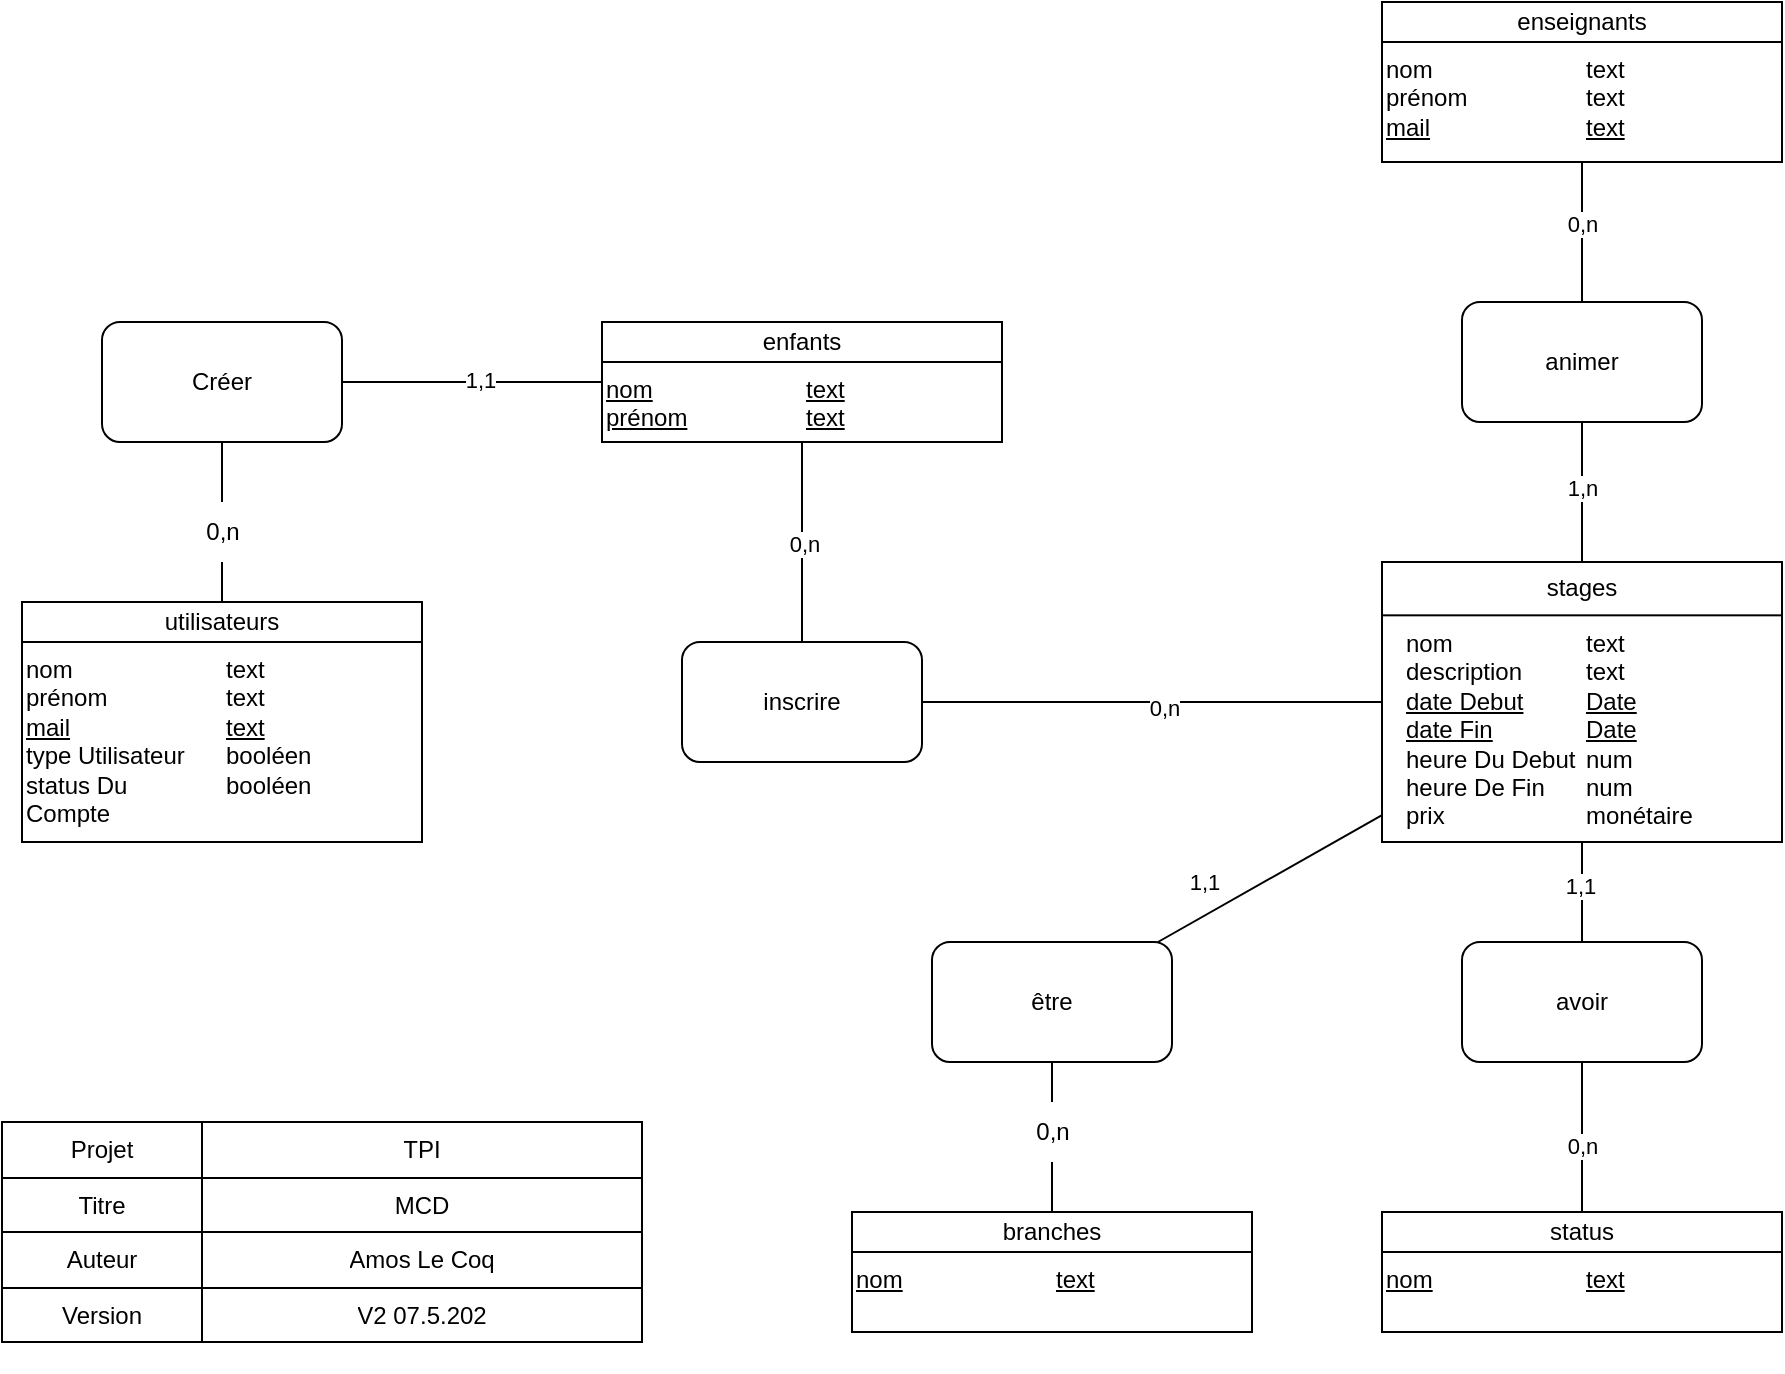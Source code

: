 <mxfile version="23.0.2" type="device">
  <diagram name="Page-1" id="2ca16b54-16f6-2749-3443-fa8db7711227">
    <mxGraphModel dx="1195" dy="1553" grid="1" gridSize="10" guides="1" tooltips="1" connect="1" arrows="1" fold="1" page="1" pageScale="1" pageWidth="1100" pageHeight="850" background="#ffffff" math="0" shadow="0">
      <root>
        <mxCell id="0" />
        <mxCell id="1" parent="0" />
        <mxCell id="2ed32ef02a7f4228-1" value="&lt;div style=&quot;box-sizing: border-box ; width: 100% ; padding: 2px&quot;&gt;&lt;br&gt;&lt;/div&gt;" style="verticalAlign=top;align=center;overflow=fill;html=1;rounded=0;shadow=0;comic=0;labelBackgroundColor=none;strokeColor=#000000;strokeWidth=1;fillColor=#ffffff;fontFamily=Verdana;fontSize=12;fontColor=#000000;" parent="1" vertex="1">
          <mxGeometry x="100" y="80" width="200" height="120" as="geometry" />
        </mxCell>
        <mxCell id="SjU_2BTI9DgWFUzOwO9X-2" value="utilisateurs" style="rounded=0;whiteSpace=wrap;html=1;" parent="1" vertex="1">
          <mxGeometry x="100" y="80" width="200" height="20" as="geometry" />
        </mxCell>
        <mxCell id="SjU_2BTI9DgWFUzOwO9X-4" value="nom&lt;br&gt;prénom&lt;br&gt;&lt;u&gt;mail&lt;/u&gt;&lt;br&gt;type Utilisateur&lt;br&gt;status Du Compte" style="text;html=1;strokeColor=none;fillColor=none;align=left;verticalAlign=top;whiteSpace=wrap;rounded=0;" parent="1" vertex="1">
          <mxGeometry x="100" y="100" width="90" height="60" as="geometry" />
        </mxCell>
        <mxCell id="SjU_2BTI9DgWFUzOwO9X-6" value="text&lt;br&gt;text&lt;br&gt;&lt;u&gt;text&lt;/u&gt;&lt;br&gt;booléen&lt;br&gt;booléen" style="text;html=1;strokeColor=none;fillColor=none;align=left;verticalAlign=top;whiteSpace=wrap;rounded=0;" parent="1" vertex="1">
          <mxGeometry x="200" y="100" width="100" height="80" as="geometry" />
        </mxCell>
        <mxCell id="X6WWfGfGG16ZRqS3FJJq-2" value="" style="group" parent="1" vertex="1" connectable="0">
          <mxGeometry x="780" y="60" width="200" height="140" as="geometry" />
        </mxCell>
        <mxCell id="Gy9qdy7r6_L6vcuzWhop-16" value="&lt;div style=&quot;box-sizing: border-box ; width: 100% ; padding: 2px&quot;&gt;&lt;br&gt;&lt;/div&gt;" style="verticalAlign=top;align=center;overflow=fill;html=1;rounded=0;shadow=0;comic=0;labelBackgroundColor=none;strokeColor=#000000;strokeWidth=1;fillColor=#ffffff;fontFamily=Verdana;fontSize=12;fontColor=#000000;" parent="X6WWfGfGG16ZRqS3FJJq-2" vertex="1">
          <mxGeometry width="200" height="140" as="geometry" />
        </mxCell>
        <mxCell id="SjU_2BTI9DgWFUzOwO9X-3" value="stages" style="rounded=0;whiteSpace=wrap;html=1;" parent="X6WWfGfGG16ZRqS3FJJq-2" vertex="1">
          <mxGeometry width="200" height="26.667" as="geometry" />
        </mxCell>
        <mxCell id="SjU_2BTI9DgWFUzOwO9X-8" value="nom&lt;br&gt;description&lt;br&gt;&lt;u&gt;date Debut&lt;/u&gt;&lt;br&gt;&lt;u&gt;date Fin&lt;br&gt;&lt;/u&gt;heure Du Debut&lt;br&gt;heure De Fin&lt;br&gt;prix" style="text;html=1;strokeColor=none;fillColor=none;align=left;verticalAlign=top;whiteSpace=wrap;rounded=0;" parent="X6WWfGfGG16ZRqS3FJJq-2" vertex="1">
          <mxGeometry x="10" y="26.667" width="90" height="26.667" as="geometry" />
        </mxCell>
        <mxCell id="SjU_2BTI9DgWFUzOwO9X-10" value="text&lt;br&gt;text&lt;br&gt;&lt;u&gt;Date&lt;/u&gt;&lt;br&gt;&lt;u&gt;Date&lt;br&gt;&lt;/u&gt;num&lt;br&gt;num&lt;br&gt;monétaire" style="text;html=1;strokeColor=none;fillColor=none;align=left;verticalAlign=top;whiteSpace=wrap;rounded=0;" parent="X6WWfGfGG16ZRqS3FJJq-2" vertex="1">
          <mxGeometry x="100" y="26.667" width="100" height="26.667" as="geometry" />
        </mxCell>
        <mxCell id="xEerizIS_8qTTHdS3plG-2" value="" style="shape=table;html=1;whiteSpace=wrap;startSize=0;container=1;collapsible=0;childLayout=tableLayout;" parent="1" vertex="1">
          <mxGeometry x="90" y="340" width="320" height="110" as="geometry" />
        </mxCell>
        <mxCell id="xEerizIS_8qTTHdS3plG-3" value="" style="shape=partialRectangle;html=1;whiteSpace=wrap;collapsible=0;dropTarget=0;pointerEvents=0;fillColor=none;top=0;left=0;bottom=0;right=0;points=[[0,0.5],[1,0.5]];portConstraint=eastwest;" parent="xEerizIS_8qTTHdS3plG-2" vertex="1">
          <mxGeometry width="320" height="28" as="geometry" />
        </mxCell>
        <mxCell id="xEerizIS_8qTTHdS3plG-4" value="Projet" style="shape=partialRectangle;html=1;whiteSpace=wrap;connectable=0;overflow=hidden;fillColor=none;top=0;left=0;bottom=0;right=0;" parent="xEerizIS_8qTTHdS3plG-3" vertex="1">
          <mxGeometry width="100" height="28" as="geometry">
            <mxRectangle width="100" height="28" as="alternateBounds" />
          </mxGeometry>
        </mxCell>
        <mxCell id="xEerizIS_8qTTHdS3plG-5" value="TPI" style="shape=partialRectangle;html=1;whiteSpace=wrap;connectable=0;overflow=hidden;fillColor=none;top=0;left=0;bottom=0;right=0;" parent="xEerizIS_8qTTHdS3plG-3" vertex="1">
          <mxGeometry x="100" width="220" height="28" as="geometry">
            <mxRectangle width="220" height="28" as="alternateBounds" />
          </mxGeometry>
        </mxCell>
        <mxCell id="xEerizIS_8qTTHdS3plG-6" value="" style="shape=partialRectangle;html=1;whiteSpace=wrap;collapsible=0;dropTarget=0;pointerEvents=0;fillColor=none;top=0;left=0;bottom=0;right=0;points=[[0,0.5],[1,0.5]];portConstraint=eastwest;" parent="xEerizIS_8qTTHdS3plG-2" vertex="1">
          <mxGeometry y="28" width="320" height="27" as="geometry" />
        </mxCell>
        <mxCell id="xEerizIS_8qTTHdS3plG-7" value="Titre" style="shape=partialRectangle;html=1;whiteSpace=wrap;connectable=0;overflow=hidden;fillColor=none;top=0;left=0;bottom=0;right=0;" parent="xEerizIS_8qTTHdS3plG-6" vertex="1">
          <mxGeometry width="100" height="27" as="geometry">
            <mxRectangle width="100" height="27" as="alternateBounds" />
          </mxGeometry>
        </mxCell>
        <mxCell id="xEerizIS_8qTTHdS3plG-8" value="MCD" style="shape=partialRectangle;html=1;whiteSpace=wrap;connectable=0;overflow=hidden;fillColor=none;top=0;left=0;bottom=0;right=0;" parent="xEerizIS_8qTTHdS3plG-6" vertex="1">
          <mxGeometry x="100" width="220" height="27" as="geometry">
            <mxRectangle width="220" height="27" as="alternateBounds" />
          </mxGeometry>
        </mxCell>
        <mxCell id="xEerizIS_8qTTHdS3plG-9" value="" style="shape=partialRectangle;html=1;whiteSpace=wrap;collapsible=0;dropTarget=0;pointerEvents=0;fillColor=none;top=0;left=0;bottom=0;right=0;points=[[0,0.5],[1,0.5]];portConstraint=eastwest;" parent="xEerizIS_8qTTHdS3plG-2" vertex="1">
          <mxGeometry y="55" width="320" height="28" as="geometry" />
        </mxCell>
        <mxCell id="xEerizIS_8qTTHdS3plG-10" value="Auteur" style="shape=partialRectangle;html=1;whiteSpace=wrap;connectable=0;overflow=hidden;fillColor=none;top=0;left=0;bottom=0;right=0;" parent="xEerizIS_8qTTHdS3plG-9" vertex="1">
          <mxGeometry width="100" height="28" as="geometry">
            <mxRectangle width="100" height="28" as="alternateBounds" />
          </mxGeometry>
        </mxCell>
        <mxCell id="xEerizIS_8qTTHdS3plG-11" value="Amos Le Coq" style="shape=partialRectangle;html=1;whiteSpace=wrap;connectable=0;overflow=hidden;fillColor=none;top=0;left=0;bottom=0;right=0;" parent="xEerizIS_8qTTHdS3plG-9" vertex="1">
          <mxGeometry x="100" width="220" height="28" as="geometry">
            <mxRectangle width="220" height="28" as="alternateBounds" />
          </mxGeometry>
        </mxCell>
        <mxCell id="xEerizIS_8qTTHdS3plG-12" value="" style="shape=partialRectangle;html=1;whiteSpace=wrap;collapsible=0;dropTarget=0;pointerEvents=0;fillColor=none;top=0;left=0;bottom=0;right=0;points=[[0,0.5],[1,0.5]];portConstraint=eastwest;" parent="xEerizIS_8qTTHdS3plG-2" vertex="1">
          <mxGeometry y="83" width="320" height="27" as="geometry" />
        </mxCell>
        <mxCell id="xEerizIS_8qTTHdS3plG-13" value="Version" style="shape=partialRectangle;html=1;whiteSpace=wrap;connectable=0;overflow=hidden;fillColor=none;top=0;left=0;bottom=0;right=0;" parent="xEerizIS_8qTTHdS3plG-12" vertex="1">
          <mxGeometry width="100" height="27" as="geometry">
            <mxRectangle width="100" height="27" as="alternateBounds" />
          </mxGeometry>
        </mxCell>
        <mxCell id="xEerizIS_8qTTHdS3plG-14" value="V2 07.5.202" style="shape=partialRectangle;html=1;whiteSpace=wrap;connectable=0;overflow=hidden;fillColor=none;top=0;left=0;bottom=0;right=0;" parent="xEerizIS_8qTTHdS3plG-12" vertex="1">
          <mxGeometry x="100" width="220" height="27" as="geometry">
            <mxRectangle width="220" height="27" as="alternateBounds" />
          </mxGeometry>
        </mxCell>
        <mxCell id="taB_kWNQYMv7hIu4PrOg-2" value="&lt;div style=&quot;box-sizing: border-box ; width: 100% ; padding: 2px&quot;&gt;&lt;br&gt;&lt;/div&gt;" style="verticalAlign=top;align=center;overflow=fill;html=1;rounded=0;shadow=0;comic=0;labelBackgroundColor=none;strokeColor=#000000;strokeWidth=1;fillColor=#ffffff;fontFamily=Verdana;fontSize=12;fontColor=#000000;" parent="1" vertex="1">
          <mxGeometry x="780" y="385" width="200" height="60" as="geometry" />
        </mxCell>
        <mxCell id="taB_kWNQYMv7hIu4PrOg-3" value="status" style="rounded=0;whiteSpace=wrap;html=1;" parent="1" vertex="1">
          <mxGeometry x="780" y="385" width="200" height="20" as="geometry" />
        </mxCell>
        <mxCell id="taB_kWNQYMv7hIu4PrOg-4" value="&lt;u&gt;nom&lt;span style=&quot;white-space: pre;&quot;&gt;&#x9;&lt;/span&gt;&lt;/u&gt;" style="text;html=1;strokeColor=none;fillColor=none;align=left;verticalAlign=top;whiteSpace=wrap;rounded=0;" parent="1" vertex="1">
          <mxGeometry x="780" y="405" width="90" height="35" as="geometry" />
        </mxCell>
        <mxCell id="taB_kWNQYMv7hIu4PrOg-5" value="&lt;u&gt;text&lt;/u&gt;" style="text;html=1;strokeColor=none;fillColor=none;align=left;verticalAlign=top;whiteSpace=wrap;rounded=0;" parent="1" vertex="1">
          <mxGeometry x="880" y="405" width="100" height="35" as="geometry" />
        </mxCell>
        <mxCell id="taB_kWNQYMv7hIu4PrOg-6" value="&lt;div style=&quot;box-sizing: border-box ; width: 100% ; padding: 2px&quot;&gt;&lt;br&gt;&lt;/div&gt;" style="verticalAlign=top;align=center;overflow=fill;html=1;rounded=0;shadow=0;comic=0;labelBackgroundColor=none;strokeColor=#000000;strokeWidth=1;fillColor=#ffffff;fontFamily=Verdana;fontSize=12;fontColor=#000000;" parent="1" vertex="1">
          <mxGeometry x="515" y="385" width="200" height="60" as="geometry" />
        </mxCell>
        <mxCell id="taB_kWNQYMv7hIu4PrOg-7" value="branches" style="rounded=0;whiteSpace=wrap;html=1;" parent="1" vertex="1">
          <mxGeometry x="515" y="385" width="200" height="20" as="geometry" />
        </mxCell>
        <mxCell id="taB_kWNQYMv7hIu4PrOg-8" value="&lt;u&gt;nom&lt;span style=&quot;white-space: pre;&quot;&gt;&#x9;&lt;/span&gt;&lt;/u&gt;" style="text;html=1;strokeColor=none;fillColor=none;align=left;verticalAlign=top;whiteSpace=wrap;rounded=0;" parent="1" vertex="1">
          <mxGeometry x="515" y="405" width="90" height="60" as="geometry" />
        </mxCell>
        <mxCell id="taB_kWNQYMv7hIu4PrOg-9" value="&lt;u&gt;text&lt;/u&gt;" style="text;html=1;strokeColor=none;fillColor=none;align=left;verticalAlign=top;whiteSpace=wrap;rounded=0;" parent="1" vertex="1">
          <mxGeometry x="615" y="405" width="100" height="30" as="geometry" />
        </mxCell>
        <mxCell id="taB_kWNQYMv7hIu4PrOg-16" value="" style="endArrow=none;html=1;rounded=0;" parent="1" source="taB_kWNQYMv7hIu4PrOg-19" target="taB_kWNQYMv7hIu4PrOg-7" edge="1">
          <mxGeometry width="50" height="50" relative="1" as="geometry">
            <mxPoint x="620" y="340" as="sourcePoint" />
            <mxPoint x="450" y="380" as="targetPoint" />
          </mxGeometry>
        </mxCell>
        <mxCell id="taB_kWNQYMv7hIu4PrOg-17" value="" style="endArrow=none;html=1;rounded=0;" parent="1" source="Gy9qdy7r6_L6vcuzWhop-16" target="taB_kWNQYMv7hIu4PrOg-18" edge="1">
          <mxGeometry width="50" height="50" relative="1" as="geometry">
            <mxPoint x="270" y="380" as="sourcePoint" />
            <mxPoint x="631.733" y="270" as="targetPoint" />
          </mxGeometry>
        </mxCell>
        <mxCell id="taB_kWNQYMv7hIu4PrOg-21" value="1,1" style="edgeLabel;html=1;align=center;verticalAlign=middle;resizable=0;points=[];" parent="taB_kWNQYMv7hIu4PrOg-17" vertex="1" connectable="0">
          <mxGeometry x="-0.085" y="-1" relative="1" as="geometry">
            <mxPoint x="-37" y="5" as="offset" />
          </mxGeometry>
        </mxCell>
        <mxCell id="taB_kWNQYMv7hIu4PrOg-18" value="être" style="rounded=1;whiteSpace=wrap;html=1;" parent="1" vertex="1">
          <mxGeometry x="555" y="250" width="120" height="60" as="geometry" />
        </mxCell>
        <mxCell id="taB_kWNQYMv7hIu4PrOg-20" value="" style="endArrow=none;html=1;rounded=0;" parent="1" source="taB_kWNQYMv7hIu4PrOg-18" target="taB_kWNQYMv7hIu4PrOg-19" edge="1">
          <mxGeometry width="50" height="50" relative="1" as="geometry">
            <mxPoint x="620" y="300" as="sourcePoint" />
            <mxPoint x="620" y="385" as="targetPoint" />
          </mxGeometry>
        </mxCell>
        <mxCell id="taB_kWNQYMv7hIu4PrOg-19" value="0,n" style="text;html=1;align=center;verticalAlign=middle;resizable=0;points=[];autosize=1;strokeColor=none;fillColor=none;" parent="1" vertex="1">
          <mxGeometry x="595" y="330" width="40" height="30" as="geometry" />
        </mxCell>
        <mxCell id="taB_kWNQYMv7hIu4PrOg-22" value="avoir" style="rounded=1;whiteSpace=wrap;html=1;" parent="1" vertex="1">
          <mxGeometry x="820" y="250" width="120" height="60" as="geometry" />
        </mxCell>
        <mxCell id="taB_kWNQYMv7hIu4PrOg-23" value="" style="endArrow=none;html=1;rounded=0;exitX=0.5;exitY=0;exitDx=0;exitDy=0;" parent="1" source="taB_kWNQYMv7hIu4PrOg-3" target="taB_kWNQYMv7hIu4PrOg-22" edge="1">
          <mxGeometry width="50" height="50" relative="1" as="geometry">
            <mxPoint x="850" y="690" as="sourcePoint" />
            <mxPoint x="900" y="640" as="targetPoint" />
          </mxGeometry>
        </mxCell>
        <mxCell id="taB_kWNQYMv7hIu4PrOg-25" value="0,n" style="edgeLabel;html=1;align=center;verticalAlign=middle;resizable=0;points=[];" parent="taB_kWNQYMv7hIu4PrOg-23" vertex="1" connectable="0">
          <mxGeometry x="-0.12" y="-5" relative="1" as="geometry">
            <mxPoint x="-5" as="offset" />
          </mxGeometry>
        </mxCell>
        <mxCell id="taB_kWNQYMv7hIu4PrOg-24" value="" style="endArrow=none;html=1;rounded=0;" parent="1" source="taB_kWNQYMv7hIu4PrOg-22" target="Gy9qdy7r6_L6vcuzWhop-16" edge="1">
          <mxGeometry width="50" height="50" relative="1" as="geometry">
            <mxPoint x="900" y="660" as="sourcePoint" />
            <mxPoint x="950" y="610" as="targetPoint" />
          </mxGeometry>
        </mxCell>
        <mxCell id="taB_kWNQYMv7hIu4PrOg-26" value="1,1" style="edgeLabel;html=1;align=center;verticalAlign=middle;resizable=0;points=[];" parent="taB_kWNQYMv7hIu4PrOg-24" vertex="1" connectable="0">
          <mxGeometry x="0.133" y="1" relative="1" as="geometry">
            <mxPoint as="offset" />
          </mxGeometry>
        </mxCell>
        <mxCell id="xz7kr9bNbBQJiNswFT1D-2" value="&lt;div style=&quot;box-sizing: border-box ; width: 100% ; padding: 2px&quot;&gt;&lt;br&gt;&lt;/div&gt;" style="verticalAlign=top;align=center;overflow=fill;html=1;rounded=0;shadow=0;comic=0;labelBackgroundColor=none;strokeColor=#000000;strokeWidth=1;fillColor=#ffffff;fontFamily=Verdana;fontSize=12;fontColor=#000000;" vertex="1" parent="1">
          <mxGeometry x="780" y="-220" width="200" height="80" as="geometry" />
        </mxCell>
        <mxCell id="xz7kr9bNbBQJiNswFT1D-3" value="enseignants" style="rounded=0;whiteSpace=wrap;html=1;" vertex="1" parent="1">
          <mxGeometry x="780" y="-220" width="200" height="20" as="geometry" />
        </mxCell>
        <mxCell id="xz7kr9bNbBQJiNswFT1D-4" value="nom&lt;br&gt;prénom&lt;br&gt;&lt;u&gt;mail&lt;/u&gt;" style="text;html=1;strokeColor=none;fillColor=none;align=left;verticalAlign=top;whiteSpace=wrap;rounded=0;" vertex="1" parent="1">
          <mxGeometry x="780" y="-200" width="90" height="50" as="geometry" />
        </mxCell>
        <mxCell id="xz7kr9bNbBQJiNswFT1D-5" value="text&lt;br&gt;text&lt;br&gt;&lt;u&gt;text&lt;/u&gt;" style="text;html=1;strokeColor=none;fillColor=none;align=left;verticalAlign=top;whiteSpace=wrap;rounded=0;" vertex="1" parent="1">
          <mxGeometry x="880" y="-200" width="100" height="50" as="geometry" />
        </mxCell>
        <mxCell id="xz7kr9bNbBQJiNswFT1D-6" value="animer" style="rounded=1;whiteSpace=wrap;html=1;" vertex="1" parent="1">
          <mxGeometry x="820" y="-70" width="120" height="60" as="geometry" />
        </mxCell>
        <mxCell id="xz7kr9bNbBQJiNswFT1D-7" value="" style="endArrow=none;html=1;rounded=0;entryX=0.5;entryY=1;entryDx=0;entryDy=0;exitX=0.5;exitY=0;exitDx=0;exitDy=0;" edge="1" parent="1" source="xz7kr9bNbBQJiNswFT1D-6" target="xz7kr9bNbBQJiNswFT1D-2">
          <mxGeometry width="50" height="50" relative="1" as="geometry">
            <mxPoint x="600" y="-60" as="sourcePoint" />
            <mxPoint x="650" y="-110" as="targetPoint" />
          </mxGeometry>
        </mxCell>
        <mxCell id="xz7kr9bNbBQJiNswFT1D-8" value="0,n" style="edgeLabel;html=1;align=center;verticalAlign=middle;resizable=0;points=[];" vertex="1" connectable="0" parent="xz7kr9bNbBQJiNswFT1D-7">
          <mxGeometry x="0.114" relative="1" as="geometry">
            <mxPoint as="offset" />
          </mxGeometry>
        </mxCell>
        <mxCell id="xz7kr9bNbBQJiNswFT1D-12" value="&lt;br&gt;" style="edgeLabel;html=1;align=center;verticalAlign=middle;resizable=0;points=[];" vertex="1" connectable="0" parent="xz7kr9bNbBQJiNswFT1D-7">
          <mxGeometry x="0.143" y="5" relative="1" as="geometry">
            <mxPoint as="offset" />
          </mxGeometry>
        </mxCell>
        <mxCell id="xz7kr9bNbBQJiNswFT1D-9" value="" style="endArrow=none;html=1;rounded=0;entryX=0.5;entryY=0;entryDx=0;entryDy=0;exitX=0.5;exitY=1;exitDx=0;exitDy=0;" edge="1" parent="1" source="xz7kr9bNbBQJiNswFT1D-6" target="SjU_2BTI9DgWFUzOwO9X-3">
          <mxGeometry width="50" height="50" relative="1" as="geometry">
            <mxPoint x="590" y="-150" as="sourcePoint" />
            <mxPoint x="640" y="-200" as="targetPoint" />
          </mxGeometry>
        </mxCell>
        <mxCell id="xz7kr9bNbBQJiNswFT1D-14" value="1,n" style="edgeLabel;html=1;align=center;verticalAlign=middle;resizable=0;points=[];" vertex="1" connectable="0" parent="xz7kr9bNbBQJiNswFT1D-9">
          <mxGeometry x="-0.051" relative="1" as="geometry">
            <mxPoint as="offset" />
          </mxGeometry>
        </mxCell>
        <mxCell id="xz7kr9bNbBQJiNswFT1D-15" value="&lt;div style=&quot;box-sizing: border-box ; width: 100% ; padding: 2px&quot;&gt;&lt;br&gt;&lt;/div&gt;" style="verticalAlign=top;align=center;overflow=fill;html=1;rounded=0;shadow=0;comic=0;labelBackgroundColor=none;strokeColor=#000000;strokeWidth=1;fillColor=#ffffff;fontFamily=Verdana;fontSize=12;fontColor=#000000;" vertex="1" parent="1">
          <mxGeometry x="390" y="-60" width="200" height="60" as="geometry" />
        </mxCell>
        <mxCell id="xz7kr9bNbBQJiNswFT1D-16" value="enfants" style="rounded=0;whiteSpace=wrap;html=1;" vertex="1" parent="1">
          <mxGeometry x="390" y="-60" width="200" height="20" as="geometry" />
        </mxCell>
        <mxCell id="xz7kr9bNbBQJiNswFT1D-17" value="&lt;u&gt;nom&lt;br&gt;prénom&lt;/u&gt;" style="text;html=1;strokeColor=none;fillColor=none;align=left;verticalAlign=top;whiteSpace=wrap;rounded=0;" vertex="1" parent="1">
          <mxGeometry x="390" y="-40" width="90" height="30" as="geometry" />
        </mxCell>
        <mxCell id="xz7kr9bNbBQJiNswFT1D-18" value="&lt;u&gt;text&lt;br&gt;text&lt;/u&gt;" style="text;html=1;strokeColor=none;fillColor=none;align=left;verticalAlign=top;whiteSpace=wrap;rounded=0;" vertex="1" parent="1">
          <mxGeometry x="490" y="-40" width="100" height="30" as="geometry" />
        </mxCell>
        <mxCell id="xz7kr9bNbBQJiNswFT1D-22" value="Créer" style="rounded=1;whiteSpace=wrap;html=1;" vertex="1" parent="1">
          <mxGeometry x="140" y="-60" width="120" height="60" as="geometry" />
        </mxCell>
        <mxCell id="xz7kr9bNbBQJiNswFT1D-23" value="" style="endArrow=none;html=1;rounded=0;entryX=0.5;entryY=0;entryDx=0;entryDy=0;exitX=0.5;exitY=1;exitDx=0;exitDy=0;" edge="1" parent="1" source="xz7kr9bNbBQJiNswFT1D-25" target="SjU_2BTI9DgWFUzOwO9X-2">
          <mxGeometry width="50" height="50" relative="1" as="geometry">
            <mxPoint y="80" as="sourcePoint" />
            <mxPoint x="50" y="30" as="targetPoint" />
          </mxGeometry>
        </mxCell>
        <mxCell id="xz7kr9bNbBQJiNswFT1D-24" value="" style="endArrow=none;html=1;rounded=0;exitX=1;exitY=0.5;exitDx=0;exitDy=0;" edge="1" parent="1" source="xz7kr9bNbBQJiNswFT1D-22">
          <mxGeometry width="50" height="50" relative="1" as="geometry">
            <mxPoint x="340" y="90" as="sourcePoint" />
            <mxPoint x="390" y="-30" as="targetPoint" />
          </mxGeometry>
        </mxCell>
        <mxCell id="xz7kr9bNbBQJiNswFT1D-27" value="1,1" style="edgeLabel;html=1;align=center;verticalAlign=middle;resizable=0;points=[];" vertex="1" connectable="0" parent="xz7kr9bNbBQJiNswFT1D-24">
          <mxGeometry x="0.051" y="1" relative="1" as="geometry">
            <mxPoint as="offset" />
          </mxGeometry>
        </mxCell>
        <mxCell id="xz7kr9bNbBQJiNswFT1D-26" value="" style="endArrow=none;html=1;rounded=0;entryX=0.5;entryY=0;entryDx=0;entryDy=0;exitX=0.5;exitY=1;exitDx=0;exitDy=0;" edge="1" parent="1" source="xz7kr9bNbBQJiNswFT1D-22" target="xz7kr9bNbBQJiNswFT1D-25">
          <mxGeometry width="50" height="50" relative="1" as="geometry">
            <mxPoint x="200" as="sourcePoint" />
            <mxPoint x="200" y="80" as="targetPoint" />
          </mxGeometry>
        </mxCell>
        <mxCell id="xz7kr9bNbBQJiNswFT1D-25" value="0,n" style="text;html=1;align=center;verticalAlign=middle;resizable=0;points=[];autosize=1;strokeColor=none;fillColor=none;" vertex="1" parent="1">
          <mxGeometry x="180" y="30" width="40" height="30" as="geometry" />
        </mxCell>
        <mxCell id="xz7kr9bNbBQJiNswFT1D-28" value="" style="endArrow=none;html=1;rounded=0;entryX=0.5;entryY=1;entryDx=0;entryDy=0;" edge="1" parent="1" source="xz7kr9bNbBQJiNswFT1D-30" target="xz7kr9bNbBQJiNswFT1D-15">
          <mxGeometry width="50" height="50" relative="1" as="geometry">
            <mxPoint x="492" y="100" as="sourcePoint" />
            <mxPoint x="570" y="50" as="targetPoint" />
          </mxGeometry>
        </mxCell>
        <mxCell id="xz7kr9bNbBQJiNswFT1D-31" value="0,n" style="edgeLabel;html=1;align=center;verticalAlign=middle;resizable=0;points=[];" vertex="1" connectable="0" parent="xz7kr9bNbBQJiNswFT1D-28">
          <mxGeometry x="-0.023" y="-1" relative="1" as="geometry">
            <mxPoint as="offset" />
          </mxGeometry>
        </mxCell>
        <mxCell id="xz7kr9bNbBQJiNswFT1D-29" value="" style="endArrow=none;html=1;rounded=0;entryX=0;entryY=0.5;entryDx=0;entryDy=0;" edge="1" parent="1" source="xz7kr9bNbBQJiNswFT1D-30" target="Gy9qdy7r6_L6vcuzWhop-16">
          <mxGeometry width="50" height="50" relative="1" as="geometry">
            <mxPoint x="588" y="135" as="sourcePoint" />
            <mxPoint x="770" y="100" as="targetPoint" />
          </mxGeometry>
        </mxCell>
        <mxCell id="xz7kr9bNbBQJiNswFT1D-32" value="0,n" style="edgeLabel;html=1;align=center;verticalAlign=middle;resizable=0;points=[];" vertex="1" connectable="0" parent="xz7kr9bNbBQJiNswFT1D-29">
          <mxGeometry x="0.051" y="-3" relative="1" as="geometry">
            <mxPoint as="offset" />
          </mxGeometry>
        </mxCell>
        <mxCell id="xz7kr9bNbBQJiNswFT1D-30" value="inscrire" style="rounded=1;whiteSpace=wrap;html=1;" vertex="1" parent="1">
          <mxGeometry x="430" y="100" width="120" height="60" as="geometry" />
        </mxCell>
      </root>
    </mxGraphModel>
  </diagram>
</mxfile>
